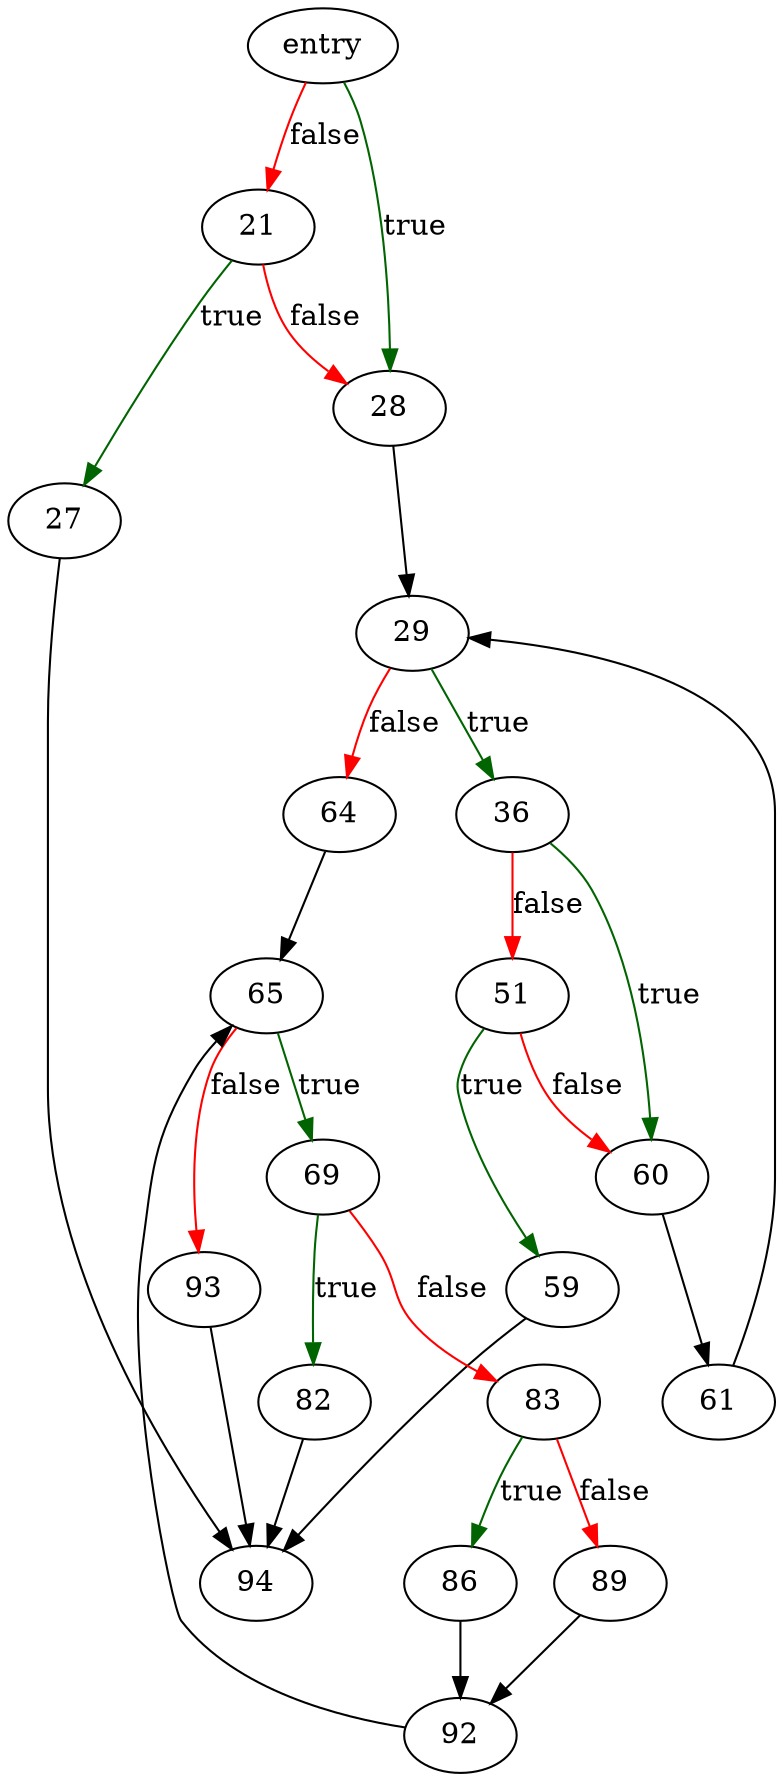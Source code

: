 digraph "quoteChar" {
	// Node definitions.
	1 [label=entry];
	21;
	27;
	28;
	29;
	36;
	51;
	59;
	60;
	61;
	64;
	65;
	69;
	82;
	83;
	86;
	89;
	92;
	93;
	94;

	// Edge definitions.
	1 -> 21 [
		color=red
		label=false
	];
	1 -> 28 [
		color=darkgreen
		label=true
	];
	21 -> 27 [
		color=darkgreen
		label=true
	];
	21 -> 28 [
		color=red
		label=false
	];
	27 -> 94;
	28 -> 29;
	29 -> 36 [
		color=darkgreen
		label=true
	];
	29 -> 64 [
		color=red
		label=false
	];
	36 -> 51 [
		color=red
		label=false
	];
	36 -> 60 [
		color=darkgreen
		label=true
	];
	51 -> 59 [
		color=darkgreen
		label=true
	];
	51 -> 60 [
		color=red
		label=false
	];
	59 -> 94;
	60 -> 61;
	61 -> 29;
	64 -> 65;
	65 -> 69 [
		color=darkgreen
		label=true
	];
	65 -> 93 [
		color=red
		label=false
	];
	69 -> 82 [
		color=darkgreen
		label=true
	];
	69 -> 83 [
		color=red
		label=false
	];
	82 -> 94;
	83 -> 86 [
		color=darkgreen
		label=true
	];
	83 -> 89 [
		color=red
		label=false
	];
	86 -> 92;
	89 -> 92;
	92 -> 65;
	93 -> 94;
}